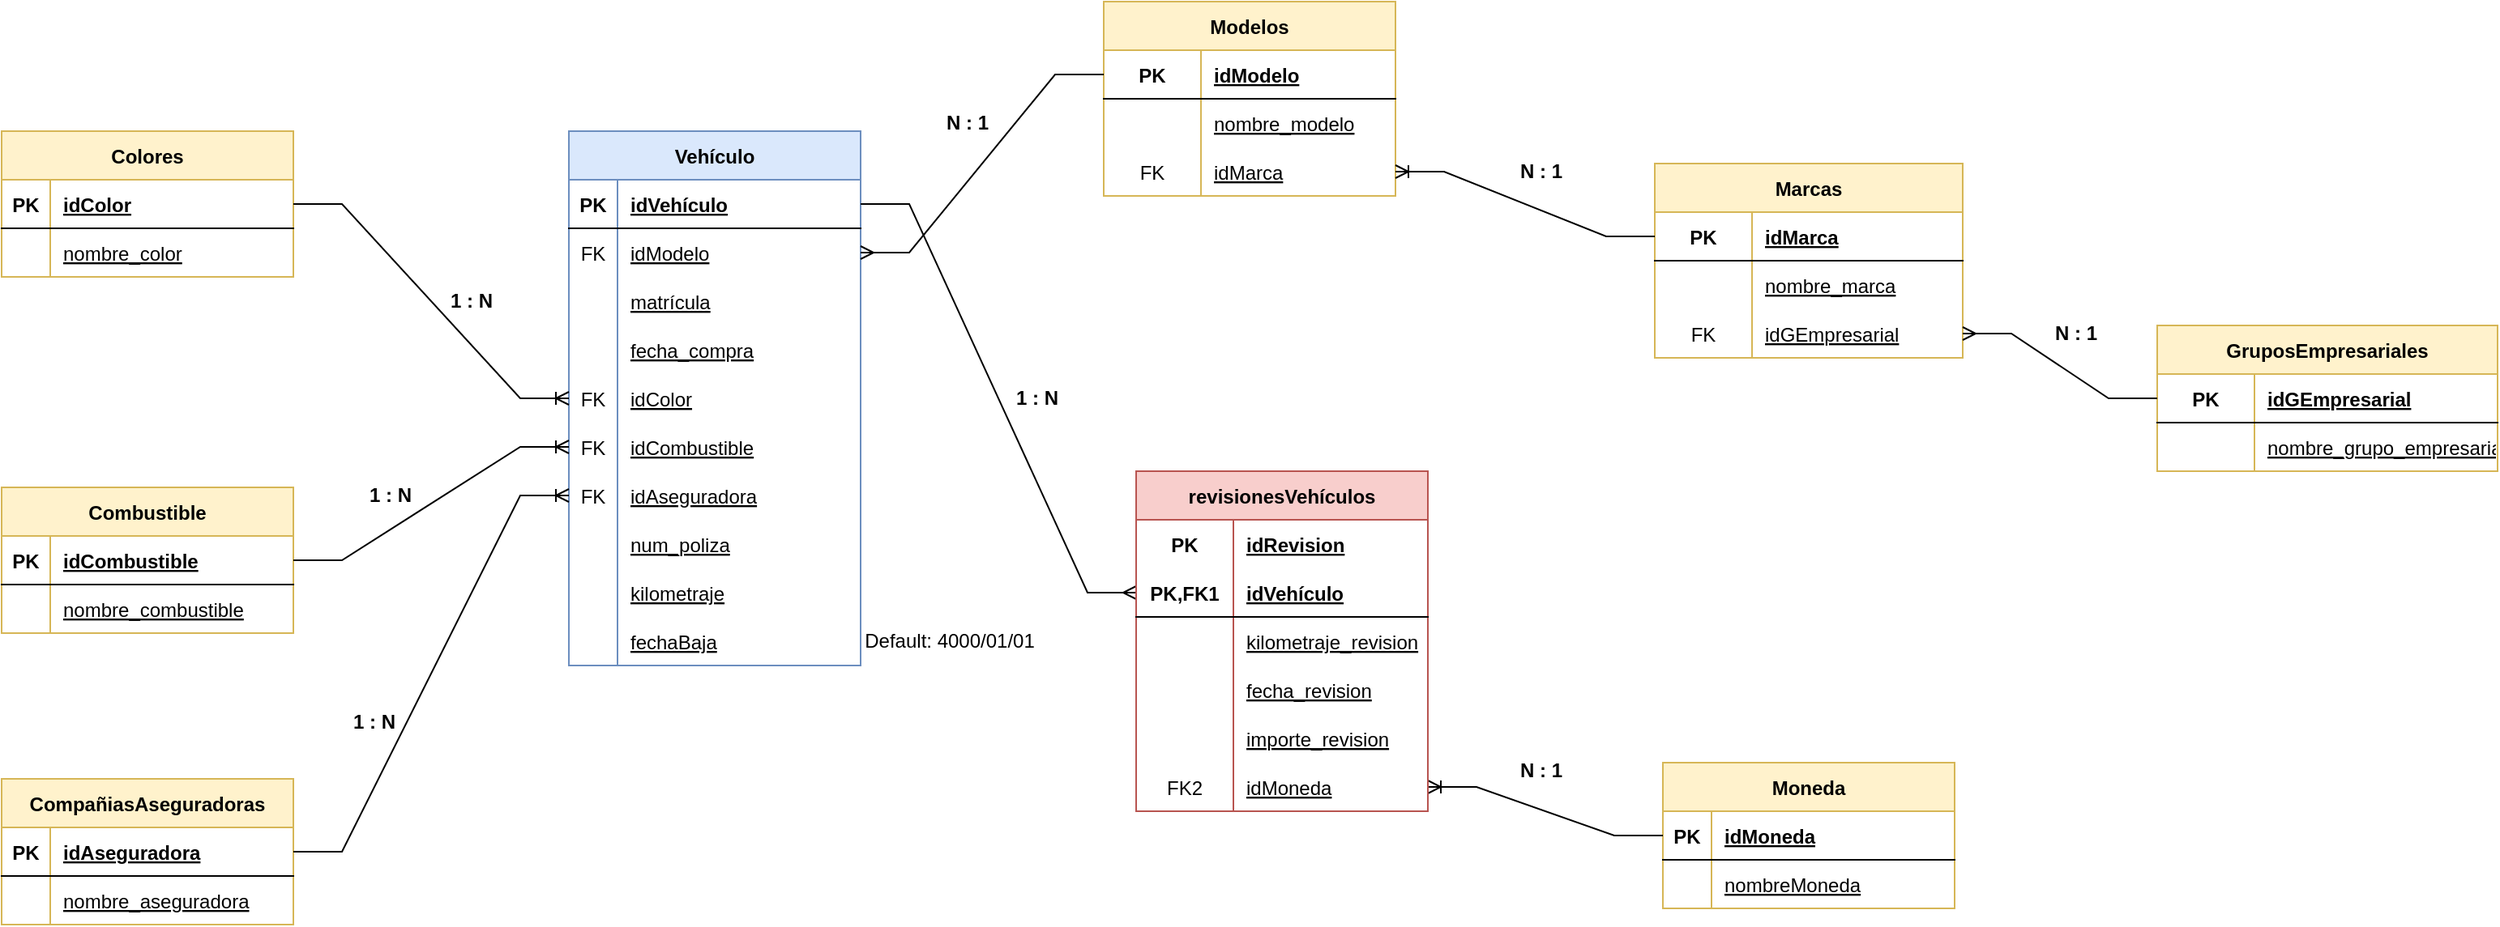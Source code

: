 <mxfile version="20.8.13" type="device"><diagram id="R2lEEEUBdFMjLlhIrx00" name="Modelo ER Practica NYE"><mxGraphModel dx="1887" dy="868" grid="1" gridSize="10" guides="1" tooltips="1" connect="1" arrows="1" fold="1" page="1" pageScale="1" pageWidth="1100" pageHeight="850" math="0" shadow="0" extFonts="Permanent Marker^https://fonts.googleapis.com/css?family=Permanent+Marker"><root><mxCell id="0"/><mxCell id="1" parent="0"/><mxCell id="CGxJKYUxnkA0Neemembx-1" value="Vehículo" style="shape=table;startSize=30;container=1;collapsible=1;childLayout=tableLayout;fixedRows=1;rowLines=0;fontStyle=1;align=center;resizeLast=1;fillColor=#dae8fc;strokeColor=#6c8ebf;" parent="1" vertex="1"><mxGeometry x="524" y="220" width="180" height="330" as="geometry"/></mxCell><mxCell id="CGxJKYUxnkA0Neemembx-2" value="" style="shape=tableRow;horizontal=0;startSize=0;swimlaneHead=0;swimlaneBody=0;fillColor=none;collapsible=0;dropTarget=0;points=[[0,0.5],[1,0.5]];portConstraint=eastwest;top=0;left=0;right=0;bottom=1;" parent="CGxJKYUxnkA0Neemembx-1" vertex="1"><mxGeometry y="30" width="180" height="30" as="geometry"/></mxCell><mxCell id="CGxJKYUxnkA0Neemembx-3" value="PK" style="shape=partialRectangle;connectable=0;fillColor=none;top=0;left=0;bottom=0;right=0;fontStyle=1;overflow=hidden;" parent="CGxJKYUxnkA0Neemembx-2" vertex="1"><mxGeometry width="30" height="30" as="geometry"><mxRectangle width="30" height="30" as="alternateBounds"/></mxGeometry></mxCell><mxCell id="CGxJKYUxnkA0Neemembx-4" value="idVehículo" style="shape=partialRectangle;connectable=0;fillColor=none;top=0;left=0;bottom=0;right=0;align=left;spacingLeft=6;fontStyle=5;overflow=hidden;" parent="CGxJKYUxnkA0Neemembx-2" vertex="1"><mxGeometry x="30" width="150" height="30" as="geometry"><mxRectangle width="150" height="30" as="alternateBounds"/></mxGeometry></mxCell><mxCell id="CGxJKYUxnkA0Neemembx-8" value="" style="shape=tableRow;horizontal=0;startSize=0;swimlaneHead=0;swimlaneBody=0;fillColor=none;collapsible=0;dropTarget=0;points=[[0,0.5],[1,0.5]];portConstraint=eastwest;top=0;left=0;right=0;bottom=0;" parent="CGxJKYUxnkA0Neemembx-1" vertex="1"><mxGeometry y="60" width="180" height="30" as="geometry"/></mxCell><mxCell id="CGxJKYUxnkA0Neemembx-9" value="FK" style="shape=partialRectangle;connectable=0;fillColor=none;top=0;left=0;bottom=0;right=0;editable=1;overflow=hidden;" parent="CGxJKYUxnkA0Neemembx-8" vertex="1"><mxGeometry width="30" height="30" as="geometry"><mxRectangle width="30" height="30" as="alternateBounds"/></mxGeometry></mxCell><mxCell id="CGxJKYUxnkA0Neemembx-10" value="idModelo" style="shape=partialRectangle;connectable=0;fillColor=none;top=0;left=0;bottom=0;right=0;align=left;spacingLeft=6;overflow=hidden;fontStyle=4" parent="CGxJKYUxnkA0Neemembx-8" vertex="1"><mxGeometry x="30" width="150" height="30" as="geometry"><mxRectangle width="150" height="30" as="alternateBounds"/></mxGeometry></mxCell><mxCell id="CGxJKYUxnkA0Neemembx-11" value="" style="shape=tableRow;horizontal=0;startSize=0;swimlaneHead=0;swimlaneBody=0;fillColor=none;collapsible=0;dropTarget=0;points=[[0,0.5],[1,0.5]];portConstraint=eastwest;top=0;left=0;right=0;bottom=0;" parent="CGxJKYUxnkA0Neemembx-1" vertex="1"><mxGeometry y="90" width="180" height="30" as="geometry"/></mxCell><mxCell id="CGxJKYUxnkA0Neemembx-12" value="" style="shape=partialRectangle;connectable=0;fillColor=none;top=0;left=0;bottom=0;right=0;editable=1;overflow=hidden;" parent="CGxJKYUxnkA0Neemembx-11" vertex="1"><mxGeometry width="30" height="30" as="geometry"><mxRectangle width="30" height="30" as="alternateBounds"/></mxGeometry></mxCell><mxCell id="CGxJKYUxnkA0Neemembx-13" value="matrícula" style="shape=partialRectangle;connectable=0;fillColor=none;top=0;left=0;bottom=0;right=0;align=left;spacingLeft=6;overflow=hidden;fontStyle=4" parent="CGxJKYUxnkA0Neemembx-11" vertex="1"><mxGeometry x="30" width="150" height="30" as="geometry"><mxRectangle width="150" height="30" as="alternateBounds"/></mxGeometry></mxCell><mxCell id="CGxJKYUxnkA0Neemembx-17" value="" style="shape=tableRow;horizontal=0;startSize=0;swimlaneHead=0;swimlaneBody=0;fillColor=none;collapsible=0;dropTarget=0;points=[[0,0.5],[1,0.5]];portConstraint=eastwest;top=0;left=0;right=0;bottom=0;" parent="CGxJKYUxnkA0Neemembx-1" vertex="1"><mxGeometry y="120" width="180" height="30" as="geometry"/></mxCell><mxCell id="CGxJKYUxnkA0Neemembx-18" value="" style="shape=partialRectangle;connectable=0;fillColor=none;top=0;left=0;bottom=0;right=0;editable=1;overflow=hidden;" parent="CGxJKYUxnkA0Neemembx-17" vertex="1"><mxGeometry width="30" height="30" as="geometry"><mxRectangle width="30" height="30" as="alternateBounds"/></mxGeometry></mxCell><mxCell id="CGxJKYUxnkA0Neemembx-19" value="fecha_compra" style="shape=partialRectangle;connectable=0;fillColor=none;top=0;left=0;bottom=0;right=0;align=left;spacingLeft=6;overflow=hidden;fontStyle=4" parent="CGxJKYUxnkA0Neemembx-17" vertex="1"><mxGeometry x="30" width="150" height="30" as="geometry"><mxRectangle width="150" height="30" as="alternateBounds"/></mxGeometry></mxCell><mxCell id="CGxJKYUxnkA0Neemembx-20" value="" style="shape=tableRow;horizontal=0;startSize=0;swimlaneHead=0;swimlaneBody=0;fillColor=none;collapsible=0;dropTarget=0;points=[[0,0.5],[1,0.5]];portConstraint=eastwest;top=0;left=0;right=0;bottom=0;" parent="CGxJKYUxnkA0Neemembx-1" vertex="1"><mxGeometry y="150" width="180" height="30" as="geometry"/></mxCell><mxCell id="CGxJKYUxnkA0Neemembx-21" value="FK" style="shape=partialRectangle;connectable=0;fillColor=none;top=0;left=0;bottom=0;right=0;editable=1;overflow=hidden;" parent="CGxJKYUxnkA0Neemembx-20" vertex="1"><mxGeometry width="30" height="30" as="geometry"><mxRectangle width="30" height="30" as="alternateBounds"/></mxGeometry></mxCell><mxCell id="CGxJKYUxnkA0Neemembx-22" value="idColor" style="shape=partialRectangle;connectable=0;fillColor=none;top=0;left=0;bottom=0;right=0;align=left;spacingLeft=6;overflow=hidden;fontStyle=4" parent="CGxJKYUxnkA0Neemembx-20" vertex="1"><mxGeometry x="30" width="150" height="30" as="geometry"><mxRectangle width="150" height="30" as="alternateBounds"/></mxGeometry></mxCell><mxCell id="CGxJKYUxnkA0Neemembx-23" value="" style="shape=tableRow;horizontal=0;startSize=0;swimlaneHead=0;swimlaneBody=0;fillColor=none;collapsible=0;dropTarget=0;points=[[0,0.5],[1,0.5]];portConstraint=eastwest;top=0;left=0;right=0;bottom=0;" parent="CGxJKYUxnkA0Neemembx-1" vertex="1"><mxGeometry y="180" width="180" height="30" as="geometry"/></mxCell><mxCell id="CGxJKYUxnkA0Neemembx-24" value="FK" style="shape=partialRectangle;connectable=0;fillColor=none;top=0;left=0;bottom=0;right=0;editable=1;overflow=hidden;" parent="CGxJKYUxnkA0Neemembx-23" vertex="1"><mxGeometry width="30" height="30" as="geometry"><mxRectangle width="30" height="30" as="alternateBounds"/></mxGeometry></mxCell><mxCell id="CGxJKYUxnkA0Neemembx-25" value="idCombustible" style="shape=partialRectangle;connectable=0;fillColor=none;top=0;left=0;bottom=0;right=0;align=left;spacingLeft=6;overflow=hidden;fontStyle=4" parent="CGxJKYUxnkA0Neemembx-23" vertex="1"><mxGeometry x="30" width="150" height="30" as="geometry"><mxRectangle width="150" height="30" as="alternateBounds"/></mxGeometry></mxCell><mxCell id="CGxJKYUxnkA0Neemembx-120" value="" style="shape=tableRow;horizontal=0;startSize=0;swimlaneHead=0;swimlaneBody=0;fillColor=none;collapsible=0;dropTarget=0;points=[[0,0.5],[1,0.5]];portConstraint=eastwest;top=0;left=0;right=0;bottom=0;" parent="CGxJKYUxnkA0Neemembx-1" vertex="1"><mxGeometry y="210" width="180" height="30" as="geometry"/></mxCell><mxCell id="CGxJKYUxnkA0Neemembx-121" value="FK" style="shape=partialRectangle;connectable=0;fillColor=none;top=0;left=0;bottom=0;right=0;editable=1;overflow=hidden;" parent="CGxJKYUxnkA0Neemembx-120" vertex="1"><mxGeometry width="30" height="30" as="geometry"><mxRectangle width="30" height="30" as="alternateBounds"/></mxGeometry></mxCell><mxCell id="CGxJKYUxnkA0Neemembx-122" value="idAseguradora" style="shape=partialRectangle;connectable=0;fillColor=none;top=0;left=0;bottom=0;right=0;align=left;spacingLeft=6;overflow=hidden;fontStyle=4" parent="CGxJKYUxnkA0Neemembx-120" vertex="1"><mxGeometry x="30" width="150" height="30" as="geometry"><mxRectangle width="150" height="30" as="alternateBounds"/></mxGeometry></mxCell><mxCell id="CGxJKYUxnkA0Neemembx-127" value="" style="shape=tableRow;horizontal=0;startSize=0;swimlaneHead=0;swimlaneBody=0;fillColor=none;collapsible=0;dropTarget=0;points=[[0,0.5],[1,0.5]];portConstraint=eastwest;top=0;left=0;right=0;bottom=0;" parent="CGxJKYUxnkA0Neemembx-1" vertex="1"><mxGeometry y="240" width="180" height="30" as="geometry"/></mxCell><mxCell id="CGxJKYUxnkA0Neemembx-128" value="" style="shape=partialRectangle;connectable=0;fillColor=none;top=0;left=0;bottom=0;right=0;editable=1;overflow=hidden;" parent="CGxJKYUxnkA0Neemembx-127" vertex="1"><mxGeometry width="30" height="30" as="geometry"><mxRectangle width="30" height="30" as="alternateBounds"/></mxGeometry></mxCell><mxCell id="CGxJKYUxnkA0Neemembx-129" value="num_poliza" style="shape=partialRectangle;connectable=0;fillColor=none;top=0;left=0;bottom=0;right=0;align=left;spacingLeft=6;overflow=hidden;fontStyle=4" parent="CGxJKYUxnkA0Neemembx-127" vertex="1"><mxGeometry x="30" width="150" height="30" as="geometry"><mxRectangle width="150" height="30" as="alternateBounds"/></mxGeometry></mxCell><mxCell id="CGxJKYUxnkA0Neemembx-130" value="" style="shape=tableRow;horizontal=0;startSize=0;swimlaneHead=0;swimlaneBody=0;fillColor=none;collapsible=0;dropTarget=0;points=[[0,0.5],[1,0.5]];portConstraint=eastwest;top=0;left=0;right=0;bottom=0;" parent="CGxJKYUxnkA0Neemembx-1" vertex="1"><mxGeometry y="270" width="180" height="30" as="geometry"/></mxCell><mxCell id="CGxJKYUxnkA0Neemembx-131" value="" style="shape=partialRectangle;connectable=0;fillColor=none;top=0;left=0;bottom=0;right=0;editable=1;overflow=hidden;" parent="CGxJKYUxnkA0Neemembx-130" vertex="1"><mxGeometry width="30" height="30" as="geometry"><mxRectangle width="30" height="30" as="alternateBounds"/></mxGeometry></mxCell><mxCell id="CGxJKYUxnkA0Neemembx-132" value="kilometraje" style="shape=partialRectangle;connectable=0;fillColor=none;top=0;left=0;bottom=0;right=0;align=left;spacingLeft=6;overflow=hidden;fontStyle=4" parent="CGxJKYUxnkA0Neemembx-130" vertex="1"><mxGeometry x="30" width="150" height="30" as="geometry"><mxRectangle width="150" height="30" as="alternateBounds"/></mxGeometry></mxCell><mxCell id="roTOVdRCS8h-il5NeyNo-7" value="" style="shape=tableRow;horizontal=0;startSize=0;swimlaneHead=0;swimlaneBody=0;fillColor=none;collapsible=0;dropTarget=0;points=[[0,0.5],[1,0.5]];portConstraint=eastwest;top=0;left=0;right=0;bottom=0;" parent="CGxJKYUxnkA0Neemembx-1" vertex="1"><mxGeometry y="300" width="180" height="30" as="geometry"/></mxCell><mxCell id="roTOVdRCS8h-il5NeyNo-8" value="" style="shape=partialRectangle;connectable=0;fillColor=none;top=0;left=0;bottom=0;right=0;editable=1;overflow=hidden;" parent="roTOVdRCS8h-il5NeyNo-7" vertex="1"><mxGeometry width="30" height="30" as="geometry"><mxRectangle width="30" height="30" as="alternateBounds"/></mxGeometry></mxCell><mxCell id="roTOVdRCS8h-il5NeyNo-9" value="fechaBaja" style="shape=partialRectangle;connectable=0;fillColor=none;top=0;left=0;bottom=0;right=0;align=left;spacingLeft=6;overflow=hidden;fontStyle=4" parent="roTOVdRCS8h-il5NeyNo-7" vertex="1"><mxGeometry x="30" width="150" height="30" as="geometry"><mxRectangle width="150" height="30" as="alternateBounds"/></mxGeometry></mxCell><mxCell id="CGxJKYUxnkA0Neemembx-26" value="Marcas" style="shape=table;startSize=30;container=1;collapsible=1;childLayout=tableLayout;fixedRows=1;rowLines=0;fontStyle=1;align=center;resizeLast=1;fillColor=#fff2cc;strokeColor=#d6b656;" parent="1" vertex="1"><mxGeometry x="1194" y="240" width="190" height="120" as="geometry"/></mxCell><mxCell id="CGxJKYUxnkA0Neemembx-27" value="" style="shape=tableRow;horizontal=0;startSize=0;swimlaneHead=0;swimlaneBody=0;fillColor=none;collapsible=0;dropTarget=0;points=[[0,0.5],[1,0.5]];portConstraint=eastwest;top=0;left=0;right=0;bottom=1;" parent="CGxJKYUxnkA0Neemembx-26" vertex="1"><mxGeometry y="30" width="190" height="30" as="geometry"/></mxCell><mxCell id="CGxJKYUxnkA0Neemembx-28" value="PK" style="shape=partialRectangle;connectable=0;fillColor=none;top=0;left=0;bottom=0;right=0;fontStyle=1;overflow=hidden;" parent="CGxJKYUxnkA0Neemembx-27" vertex="1"><mxGeometry width="60" height="30" as="geometry"><mxRectangle width="60" height="30" as="alternateBounds"/></mxGeometry></mxCell><mxCell id="CGxJKYUxnkA0Neemembx-29" value="idMarca" style="shape=partialRectangle;connectable=0;fillColor=none;top=0;left=0;bottom=0;right=0;align=left;spacingLeft=6;fontStyle=5;overflow=hidden;" parent="CGxJKYUxnkA0Neemembx-27" vertex="1"><mxGeometry x="60" width="130" height="30" as="geometry"><mxRectangle width="130" height="30" as="alternateBounds"/></mxGeometry></mxCell><mxCell id="CGxJKYUxnkA0Neemembx-30" value="" style="shape=tableRow;horizontal=0;startSize=0;swimlaneHead=0;swimlaneBody=0;fillColor=none;collapsible=0;dropTarget=0;points=[[0,0.5],[1,0.5]];portConstraint=eastwest;top=0;left=0;right=0;bottom=0;" parent="CGxJKYUxnkA0Neemembx-26" vertex="1"><mxGeometry y="60" width="190" height="30" as="geometry"/></mxCell><mxCell id="CGxJKYUxnkA0Neemembx-31" value="" style="shape=partialRectangle;connectable=0;fillColor=none;top=0;left=0;bottom=0;right=0;editable=1;overflow=hidden;" parent="CGxJKYUxnkA0Neemembx-30" vertex="1"><mxGeometry width="60" height="30" as="geometry"><mxRectangle width="60" height="30" as="alternateBounds"/></mxGeometry></mxCell><mxCell id="CGxJKYUxnkA0Neemembx-32" value="nombre_marca" style="shape=partialRectangle;connectable=0;fillColor=none;top=0;left=0;bottom=0;right=0;align=left;spacingLeft=6;overflow=hidden;fontStyle=4" parent="CGxJKYUxnkA0Neemembx-30" vertex="1"><mxGeometry x="60" width="130" height="30" as="geometry"><mxRectangle width="130" height="30" as="alternateBounds"/></mxGeometry></mxCell><mxCell id="roTOVdRCS8h-il5NeyNo-2" value="" style="shape=tableRow;horizontal=0;startSize=0;swimlaneHead=0;swimlaneBody=0;fillColor=none;collapsible=0;dropTarget=0;points=[[0,0.5],[1,0.5]];portConstraint=eastwest;top=0;left=0;right=0;bottom=0;" parent="CGxJKYUxnkA0Neemembx-26" vertex="1"><mxGeometry y="90" width="190" height="30" as="geometry"/></mxCell><mxCell id="roTOVdRCS8h-il5NeyNo-3" value="FK" style="shape=partialRectangle;connectable=0;fillColor=none;top=0;left=0;bottom=0;right=0;editable=1;overflow=hidden;" parent="roTOVdRCS8h-il5NeyNo-2" vertex="1"><mxGeometry width="60" height="30" as="geometry"><mxRectangle width="60" height="30" as="alternateBounds"/></mxGeometry></mxCell><mxCell id="roTOVdRCS8h-il5NeyNo-4" value="idGEmpresarial" style="shape=partialRectangle;connectable=0;fillColor=none;top=0;left=0;bottom=0;right=0;align=left;spacingLeft=6;overflow=hidden;fontStyle=4" parent="roTOVdRCS8h-il5NeyNo-2" vertex="1"><mxGeometry x="60" width="130" height="30" as="geometry"><mxRectangle width="130" height="30" as="alternateBounds"/></mxGeometry></mxCell><mxCell id="CGxJKYUxnkA0Neemembx-39" value="Colores" style="shape=table;startSize=30;container=1;collapsible=1;childLayout=tableLayout;fixedRows=1;rowLines=0;fontStyle=1;align=center;resizeLast=1;fillColor=#fff2cc;strokeColor=#d6b656;" parent="1" vertex="1"><mxGeometry x="174" y="220" width="180" height="90" as="geometry"/></mxCell><mxCell id="CGxJKYUxnkA0Neemembx-40" value="" style="shape=tableRow;horizontal=0;startSize=0;swimlaneHead=0;swimlaneBody=0;fillColor=none;collapsible=0;dropTarget=0;points=[[0,0.5],[1,0.5]];portConstraint=eastwest;top=0;left=0;right=0;bottom=1;" parent="CGxJKYUxnkA0Neemembx-39" vertex="1"><mxGeometry y="30" width="180" height="30" as="geometry"/></mxCell><mxCell id="CGxJKYUxnkA0Neemembx-41" value="PK" style="shape=partialRectangle;connectable=0;fillColor=none;top=0;left=0;bottom=0;right=0;fontStyle=1;overflow=hidden;" parent="CGxJKYUxnkA0Neemembx-40" vertex="1"><mxGeometry width="30" height="30" as="geometry"><mxRectangle width="30" height="30" as="alternateBounds"/></mxGeometry></mxCell><mxCell id="CGxJKYUxnkA0Neemembx-42" value="idColor" style="shape=partialRectangle;connectable=0;fillColor=none;top=0;left=0;bottom=0;right=0;align=left;spacingLeft=6;fontStyle=5;overflow=hidden;" parent="CGxJKYUxnkA0Neemembx-40" vertex="1"><mxGeometry x="30" width="150" height="30" as="geometry"><mxRectangle width="150" height="30" as="alternateBounds"/></mxGeometry></mxCell><mxCell id="CGxJKYUxnkA0Neemembx-43" value="" style="shape=tableRow;horizontal=0;startSize=0;swimlaneHead=0;swimlaneBody=0;fillColor=none;collapsible=0;dropTarget=0;points=[[0,0.5],[1,0.5]];portConstraint=eastwest;top=0;left=0;right=0;bottom=0;" parent="CGxJKYUxnkA0Neemembx-39" vertex="1"><mxGeometry y="60" width="180" height="30" as="geometry"/></mxCell><mxCell id="CGxJKYUxnkA0Neemembx-44" value="" style="shape=partialRectangle;connectable=0;fillColor=none;top=0;left=0;bottom=0;right=0;editable=1;overflow=hidden;" parent="CGxJKYUxnkA0Neemembx-43" vertex="1"><mxGeometry width="30" height="30" as="geometry"><mxRectangle width="30" height="30" as="alternateBounds"/></mxGeometry></mxCell><mxCell id="CGxJKYUxnkA0Neemembx-45" value="nombre_color" style="shape=partialRectangle;connectable=0;fillColor=none;top=0;left=0;bottom=0;right=0;align=left;spacingLeft=6;overflow=hidden;fontStyle=4" parent="CGxJKYUxnkA0Neemembx-43" vertex="1"><mxGeometry x="30" width="150" height="30" as="geometry"><mxRectangle width="150" height="30" as="alternateBounds"/></mxGeometry></mxCell><mxCell id="CGxJKYUxnkA0Neemembx-52" value="Modelos" style="shape=table;startSize=30;container=1;collapsible=1;childLayout=tableLayout;fixedRows=1;rowLines=0;fontStyle=1;align=center;resizeLast=1;fillColor=#fff2cc;strokeColor=#d6b656;" parent="1" vertex="1"><mxGeometry x="854" y="140" width="180" height="120" as="geometry"/></mxCell><mxCell id="CGxJKYUxnkA0Neemembx-56" value="" style="shape=tableRow;horizontal=0;startSize=0;swimlaneHead=0;swimlaneBody=0;fillColor=none;collapsible=0;dropTarget=0;points=[[0,0.5],[1,0.5]];portConstraint=eastwest;top=0;left=0;right=0;bottom=1;" parent="CGxJKYUxnkA0Neemembx-52" vertex="1"><mxGeometry y="30" width="180" height="30" as="geometry"/></mxCell><mxCell id="CGxJKYUxnkA0Neemembx-57" value="PK" style="shape=partialRectangle;connectable=0;fillColor=none;top=0;left=0;bottom=0;right=0;fontStyle=1;overflow=hidden;" parent="CGxJKYUxnkA0Neemembx-56" vertex="1"><mxGeometry width="60" height="30" as="geometry"><mxRectangle width="60" height="30" as="alternateBounds"/></mxGeometry></mxCell><mxCell id="CGxJKYUxnkA0Neemembx-58" value="idModelo" style="shape=partialRectangle;connectable=0;fillColor=none;top=0;left=0;bottom=0;right=0;align=left;spacingLeft=6;fontStyle=5;overflow=hidden;" parent="CGxJKYUxnkA0Neemembx-56" vertex="1"><mxGeometry x="60" width="120" height="30" as="geometry"><mxRectangle width="120" height="30" as="alternateBounds"/></mxGeometry></mxCell><mxCell id="CGxJKYUxnkA0Neemembx-62" value="" style="shape=tableRow;horizontal=0;startSize=0;swimlaneHead=0;swimlaneBody=0;fillColor=none;collapsible=0;dropTarget=0;points=[[0,0.5],[1,0.5]];portConstraint=eastwest;top=0;left=0;right=0;bottom=0;" parent="CGxJKYUxnkA0Neemembx-52" vertex="1"><mxGeometry y="60" width="180" height="30" as="geometry"/></mxCell><mxCell id="CGxJKYUxnkA0Neemembx-63" value="" style="shape=partialRectangle;connectable=0;fillColor=none;top=0;left=0;bottom=0;right=0;editable=1;overflow=hidden;" parent="CGxJKYUxnkA0Neemembx-62" vertex="1"><mxGeometry width="60" height="30" as="geometry"><mxRectangle width="60" height="30" as="alternateBounds"/></mxGeometry></mxCell><mxCell id="CGxJKYUxnkA0Neemembx-64" value="nombre_modelo" style="shape=partialRectangle;connectable=0;fillColor=none;top=0;left=0;bottom=0;right=0;align=left;spacingLeft=6;overflow=hidden;fontStyle=4" parent="CGxJKYUxnkA0Neemembx-62" vertex="1"><mxGeometry x="60" width="120" height="30" as="geometry"><mxRectangle width="120" height="30" as="alternateBounds"/></mxGeometry></mxCell><mxCell id="roTOVdRCS8h-il5NeyNo-10" value="" style="shape=tableRow;horizontal=0;startSize=0;swimlaneHead=0;swimlaneBody=0;fillColor=none;collapsible=0;dropTarget=0;points=[[0,0.5],[1,0.5]];portConstraint=eastwest;top=0;left=0;right=0;bottom=0;" parent="CGxJKYUxnkA0Neemembx-52" vertex="1"><mxGeometry y="90" width="180" height="30" as="geometry"/></mxCell><mxCell id="roTOVdRCS8h-il5NeyNo-11" value="FK" style="shape=partialRectangle;connectable=0;fillColor=none;top=0;left=0;bottom=0;right=0;editable=1;overflow=hidden;" parent="roTOVdRCS8h-il5NeyNo-10" vertex="1"><mxGeometry width="60" height="30" as="geometry"><mxRectangle width="60" height="30" as="alternateBounds"/></mxGeometry></mxCell><mxCell id="roTOVdRCS8h-il5NeyNo-12" value="idMarca" style="shape=partialRectangle;connectable=0;fillColor=none;top=0;left=0;bottom=0;right=0;align=left;spacingLeft=6;overflow=hidden;fontStyle=4" parent="roTOVdRCS8h-il5NeyNo-10" vertex="1"><mxGeometry x="60" width="120" height="30" as="geometry"><mxRectangle width="120" height="30" as="alternateBounds"/></mxGeometry></mxCell><mxCell id="CGxJKYUxnkA0Neemembx-81" value="" style="edgeStyle=entityRelationEdgeStyle;fontSize=12;html=1;endArrow=ERoneToMany;rounded=0;entryX=0;entryY=0.5;entryDx=0;entryDy=0;exitX=1;exitY=0.5;exitDx=0;exitDy=0;" parent="1" source="CGxJKYUxnkA0Neemembx-40" target="CGxJKYUxnkA0Neemembx-20" edge="1"><mxGeometry width="100" height="100" relative="1" as="geometry"><mxPoint x="374" y="470" as="sourcePoint"/><mxPoint x="474" y="370" as="targetPoint"/></mxGeometry></mxCell><mxCell id="CGxJKYUxnkA0Neemembx-82" value="&lt;b&gt;1 : N&lt;/b&gt;" style="text;html=1;strokeColor=none;fillColor=none;align=center;verticalAlign=middle;whiteSpace=wrap;rounded=0;" parent="1" vertex="1"><mxGeometry x="434" y="310" width="60" height="30" as="geometry"/></mxCell><mxCell id="CGxJKYUxnkA0Neemembx-83" value="&lt;b&gt;N : 1&lt;/b&gt;" style="text;html=1;strokeColor=none;fillColor=none;align=center;verticalAlign=middle;whiteSpace=wrap;rounded=0;" parent="1" vertex="1"><mxGeometry x="1094" y="230" width="60" height="30" as="geometry"/></mxCell><mxCell id="CGxJKYUxnkA0Neemembx-86" value="" style="edgeStyle=entityRelationEdgeStyle;fontSize=12;html=1;endArrow=ERoneToMany;rounded=0;exitX=0;exitY=0.5;exitDx=0;exitDy=0;entryX=1;entryY=0.5;entryDx=0;entryDy=0;" parent="1" source="CGxJKYUxnkA0Neemembx-27" target="roTOVdRCS8h-il5NeyNo-10" edge="1"><mxGeometry width="100" height="100" relative="1" as="geometry"><mxPoint x="1272.86" y="297.9" as="sourcePoint"/><mxPoint x="1034.0" y="185" as="targetPoint"/></mxGeometry></mxCell><mxCell id="CGxJKYUxnkA0Neemembx-89" value="Combustible" style="shape=table;startSize=30;container=1;collapsible=1;childLayout=tableLayout;fixedRows=1;rowLines=0;fontStyle=1;align=center;resizeLast=1;fillColor=#fff2cc;strokeColor=#d6b656;" parent="1" vertex="1"><mxGeometry x="174" y="440" width="180" height="90" as="geometry"/></mxCell><mxCell id="CGxJKYUxnkA0Neemembx-90" value="" style="shape=tableRow;horizontal=0;startSize=0;swimlaneHead=0;swimlaneBody=0;fillColor=none;collapsible=0;dropTarget=0;points=[[0,0.5],[1,0.5]];portConstraint=eastwest;top=0;left=0;right=0;bottom=1;" parent="CGxJKYUxnkA0Neemembx-89" vertex="1"><mxGeometry y="30" width="180" height="30" as="geometry"/></mxCell><mxCell id="CGxJKYUxnkA0Neemembx-91" value="PK" style="shape=partialRectangle;connectable=0;fillColor=none;top=0;left=0;bottom=0;right=0;fontStyle=1;overflow=hidden;" parent="CGxJKYUxnkA0Neemembx-90" vertex="1"><mxGeometry width="30" height="30" as="geometry"><mxRectangle width="30" height="30" as="alternateBounds"/></mxGeometry></mxCell><mxCell id="CGxJKYUxnkA0Neemembx-92" value="idCombustible" style="shape=partialRectangle;connectable=0;fillColor=none;top=0;left=0;bottom=0;right=0;align=left;spacingLeft=6;fontStyle=5;overflow=hidden;" parent="CGxJKYUxnkA0Neemembx-90" vertex="1"><mxGeometry x="30" width="150" height="30" as="geometry"><mxRectangle width="150" height="30" as="alternateBounds"/></mxGeometry></mxCell><mxCell id="CGxJKYUxnkA0Neemembx-93" value="" style="shape=tableRow;horizontal=0;startSize=0;swimlaneHead=0;swimlaneBody=0;fillColor=none;collapsible=0;dropTarget=0;points=[[0,0.5],[1,0.5]];portConstraint=eastwest;top=0;left=0;right=0;bottom=0;" parent="CGxJKYUxnkA0Neemembx-89" vertex="1"><mxGeometry y="60" width="180" height="30" as="geometry"/></mxCell><mxCell id="CGxJKYUxnkA0Neemembx-94" value="" style="shape=partialRectangle;connectable=0;fillColor=none;top=0;left=0;bottom=0;right=0;editable=1;overflow=hidden;" parent="CGxJKYUxnkA0Neemembx-93" vertex="1"><mxGeometry width="30" height="30" as="geometry"><mxRectangle width="30" height="30" as="alternateBounds"/></mxGeometry></mxCell><mxCell id="CGxJKYUxnkA0Neemembx-95" value="nombre_combustible" style="shape=partialRectangle;connectable=0;fillColor=none;top=0;left=0;bottom=0;right=0;align=left;spacingLeft=6;overflow=hidden;fontStyle=4" parent="CGxJKYUxnkA0Neemembx-93" vertex="1"><mxGeometry x="30" width="150" height="30" as="geometry"><mxRectangle width="150" height="30" as="alternateBounds"/></mxGeometry></mxCell><mxCell id="CGxJKYUxnkA0Neemembx-102" value="" style="edgeStyle=entityRelationEdgeStyle;fontSize=12;html=1;endArrow=ERoneToMany;rounded=0;entryX=0;entryY=0.5;entryDx=0;entryDy=0;exitX=1;exitY=0.5;exitDx=0;exitDy=0;" parent="1" source="CGxJKYUxnkA0Neemembx-90" target="CGxJKYUxnkA0Neemembx-23" edge="1"><mxGeometry width="100" height="100" relative="1" as="geometry"><mxPoint x="375.08" y="235.68" as="sourcePoint"/><mxPoint x="484" y="250" as="targetPoint"/></mxGeometry></mxCell><mxCell id="CGxJKYUxnkA0Neemembx-103" value="&lt;b&gt;1 : N&lt;/b&gt;" style="text;html=1;strokeColor=none;fillColor=none;align=center;verticalAlign=middle;whiteSpace=wrap;rounded=0;" parent="1" vertex="1"><mxGeometry x="384" y="430" width="60" height="30" as="geometry"/></mxCell><mxCell id="CGxJKYUxnkA0Neemembx-107" value="GruposEmpresariales" style="shape=table;startSize=30;container=1;collapsible=1;childLayout=tableLayout;fixedRows=1;rowLines=0;fontStyle=1;align=center;resizeLast=1;fillColor=#fff2cc;strokeColor=#d6b656;" parent="1" vertex="1"><mxGeometry x="1504" y="340" width="210" height="90" as="geometry"/></mxCell><mxCell id="CGxJKYUxnkA0Neemembx-108" value="" style="shape=tableRow;horizontal=0;startSize=0;swimlaneHead=0;swimlaneBody=0;fillColor=none;collapsible=0;dropTarget=0;points=[[0,0.5],[1,0.5]];portConstraint=eastwest;top=0;left=0;right=0;bottom=1;" parent="CGxJKYUxnkA0Neemembx-107" vertex="1"><mxGeometry y="30" width="210" height="30" as="geometry"/></mxCell><mxCell id="CGxJKYUxnkA0Neemembx-109" value="PK" style="shape=partialRectangle;connectable=0;fillColor=none;top=0;left=0;bottom=0;right=0;fontStyle=1;overflow=hidden;" parent="CGxJKYUxnkA0Neemembx-108" vertex="1"><mxGeometry width="60" height="30" as="geometry"><mxRectangle width="60" height="30" as="alternateBounds"/></mxGeometry></mxCell><mxCell id="CGxJKYUxnkA0Neemembx-110" value="idGEmpresarial" style="shape=partialRectangle;connectable=0;fillColor=none;top=0;left=0;bottom=0;right=0;align=left;spacingLeft=6;fontStyle=5;overflow=hidden;" parent="CGxJKYUxnkA0Neemembx-108" vertex="1"><mxGeometry x="60" width="150" height="30" as="geometry"><mxRectangle width="150" height="30" as="alternateBounds"/></mxGeometry></mxCell><mxCell id="CGxJKYUxnkA0Neemembx-111" value="" style="shape=tableRow;horizontal=0;startSize=0;swimlaneHead=0;swimlaneBody=0;fillColor=none;collapsible=0;dropTarget=0;points=[[0,0.5],[1,0.5]];portConstraint=eastwest;top=0;left=0;right=0;bottom=0;" parent="CGxJKYUxnkA0Neemembx-107" vertex="1"><mxGeometry y="60" width="210" height="30" as="geometry"/></mxCell><mxCell id="CGxJKYUxnkA0Neemembx-112" value="" style="shape=partialRectangle;connectable=0;fillColor=none;top=0;left=0;bottom=0;right=0;editable=1;overflow=hidden;" parent="CGxJKYUxnkA0Neemembx-111" vertex="1"><mxGeometry width="60" height="30" as="geometry"><mxRectangle width="60" height="30" as="alternateBounds"/></mxGeometry></mxCell><mxCell id="CGxJKYUxnkA0Neemembx-113" value="nombre_grupo_empresarial" style="shape=partialRectangle;connectable=0;fillColor=none;top=0;left=0;bottom=0;right=0;align=left;spacingLeft=6;overflow=hidden;fontStyle=4" parent="CGxJKYUxnkA0Neemembx-111" vertex="1"><mxGeometry x="60" width="150" height="30" as="geometry"><mxRectangle width="150" height="30" as="alternateBounds"/></mxGeometry></mxCell><mxCell id="CGxJKYUxnkA0Neemembx-133" value="CompañiasAseguradoras" style="shape=table;startSize=30;container=1;collapsible=1;childLayout=tableLayout;fixedRows=1;rowLines=0;fontStyle=1;align=center;resizeLast=1;fillColor=#fff2cc;strokeColor=#d6b656;" parent="1" vertex="1"><mxGeometry x="174" y="620" width="180" height="90" as="geometry"/></mxCell><mxCell id="CGxJKYUxnkA0Neemembx-134" value="" style="shape=tableRow;horizontal=0;startSize=0;swimlaneHead=0;swimlaneBody=0;fillColor=none;collapsible=0;dropTarget=0;points=[[0,0.5],[1,0.5]];portConstraint=eastwest;top=0;left=0;right=0;bottom=1;" parent="CGxJKYUxnkA0Neemembx-133" vertex="1"><mxGeometry y="30" width="180" height="30" as="geometry"/></mxCell><mxCell id="CGxJKYUxnkA0Neemembx-135" value="PK" style="shape=partialRectangle;connectable=0;fillColor=none;top=0;left=0;bottom=0;right=0;fontStyle=1;overflow=hidden;" parent="CGxJKYUxnkA0Neemembx-134" vertex="1"><mxGeometry width="30" height="30" as="geometry"><mxRectangle width="30" height="30" as="alternateBounds"/></mxGeometry></mxCell><mxCell id="CGxJKYUxnkA0Neemembx-136" value="idAseguradora" style="shape=partialRectangle;connectable=0;fillColor=none;top=0;left=0;bottom=0;right=0;align=left;spacingLeft=6;fontStyle=5;overflow=hidden;" parent="CGxJKYUxnkA0Neemembx-134" vertex="1"><mxGeometry x="30" width="150" height="30" as="geometry"><mxRectangle width="150" height="30" as="alternateBounds"/></mxGeometry></mxCell><mxCell id="CGxJKYUxnkA0Neemembx-137" value="" style="shape=tableRow;horizontal=0;startSize=0;swimlaneHead=0;swimlaneBody=0;fillColor=none;collapsible=0;dropTarget=0;points=[[0,0.5],[1,0.5]];portConstraint=eastwest;top=0;left=0;right=0;bottom=0;" parent="CGxJKYUxnkA0Neemembx-133" vertex="1"><mxGeometry y="60" width="180" height="30" as="geometry"/></mxCell><mxCell id="CGxJKYUxnkA0Neemembx-138" value="" style="shape=partialRectangle;connectable=0;fillColor=none;top=0;left=0;bottom=0;right=0;editable=1;overflow=hidden;" parent="CGxJKYUxnkA0Neemembx-137" vertex="1"><mxGeometry width="30" height="30" as="geometry"><mxRectangle width="30" height="30" as="alternateBounds"/></mxGeometry></mxCell><mxCell id="CGxJKYUxnkA0Neemembx-139" value="nombre_aseguradora" style="shape=partialRectangle;connectable=0;fillColor=none;top=0;left=0;bottom=0;right=0;align=left;spacingLeft=6;overflow=hidden;fontStyle=4" parent="CGxJKYUxnkA0Neemembx-137" vertex="1"><mxGeometry x="30" width="150" height="30" as="geometry"><mxRectangle width="150" height="30" as="alternateBounds"/></mxGeometry></mxCell><mxCell id="CGxJKYUxnkA0Neemembx-146" value="" style="edgeStyle=entityRelationEdgeStyle;fontSize=12;html=1;endArrow=ERoneToMany;rounded=0;entryX=0;entryY=0.5;entryDx=0;entryDy=0;exitX=1;exitY=0.5;exitDx=0;exitDy=0;" parent="1" source="CGxJKYUxnkA0Neemembx-134" target="CGxJKYUxnkA0Neemembx-120" edge="1"><mxGeometry width="100" height="100" relative="1" as="geometry"><mxPoint x="374" y="715" as="sourcePoint"/><mxPoint x="484" y="600" as="targetPoint"/></mxGeometry></mxCell><mxCell id="CGxJKYUxnkA0Neemembx-147" value="&lt;b&gt;1 : N&lt;/b&gt;" style="text;html=1;strokeColor=none;fillColor=none;align=center;verticalAlign=middle;whiteSpace=wrap;rounded=0;" parent="1" vertex="1"><mxGeometry x="374" y="570" width="60" height="30" as="geometry"/></mxCell><mxCell id="CGxJKYUxnkA0Neemembx-163" value="" style="edgeStyle=entityRelationEdgeStyle;fontSize=12;html=1;endArrow=ERmany;rounded=0;exitX=0;exitY=0.5;exitDx=0;exitDy=0;entryX=1;entryY=0.5;entryDx=0;entryDy=0;" parent="1" source="CGxJKYUxnkA0Neemembx-108" target="roTOVdRCS8h-il5NeyNo-2" edge="1"><mxGeometry width="100" height="100" relative="1" as="geometry"><mxPoint x="1344" y="530" as="sourcePoint"/><mxPoint x="1444" y="430" as="targetPoint"/></mxGeometry></mxCell><mxCell id="CGxJKYUxnkA0Neemembx-164" value="&lt;b&gt;N : 1&lt;/b&gt;" style="text;html=1;strokeColor=none;fillColor=none;align=center;verticalAlign=middle;whiteSpace=wrap;rounded=0;" parent="1" vertex="1"><mxGeometry x="1424" y="330" width="60" height="30" as="geometry"/></mxCell><mxCell id="CGxJKYUxnkA0Neemembx-194" value="" style="edgeStyle=entityRelationEdgeStyle;fontSize=12;html=1;endArrow=ERmany;rounded=0;exitX=1;exitY=0.5;exitDx=0;exitDy=0;entryX=0;entryY=0.5;entryDx=0;entryDy=0;" parent="1" source="CGxJKYUxnkA0Neemembx-2" target="roTOVdRCS8h-il5NeyNo-23" edge="1"><mxGeometry width="100" height="100" relative="1" as="geometry"><mxPoint x="624" y="880" as="sourcePoint"/><mxPoint x="824.0" y="655" as="targetPoint"/></mxGeometry></mxCell><mxCell id="CGxJKYUxnkA0Neemembx-195" value="&lt;b&gt;1 : N&lt;/b&gt;" style="text;html=1;strokeColor=none;fillColor=none;align=center;verticalAlign=middle;whiteSpace=wrap;rounded=0;" parent="1" vertex="1"><mxGeometry x="783" y="370" width="60" height="30" as="geometry"/></mxCell><mxCell id="CGxJKYUxnkA0Neemembx-199" value="Moneda" style="shape=table;startSize=30;container=1;collapsible=1;childLayout=tableLayout;fixedRows=1;rowLines=0;fontStyle=1;align=center;resizeLast=1;fillColor=#fff2cc;strokeColor=#d6b656;" parent="1" vertex="1"><mxGeometry x="1199" y="610" width="180" height="90" as="geometry"/></mxCell><mxCell id="CGxJKYUxnkA0Neemembx-200" value="" style="shape=tableRow;horizontal=0;startSize=0;swimlaneHead=0;swimlaneBody=0;fillColor=none;collapsible=0;dropTarget=0;points=[[0,0.5],[1,0.5]];portConstraint=eastwest;top=0;left=0;right=0;bottom=1;" parent="CGxJKYUxnkA0Neemembx-199" vertex="1"><mxGeometry y="30" width="180" height="30" as="geometry"/></mxCell><mxCell id="CGxJKYUxnkA0Neemembx-201" value="PK" style="shape=partialRectangle;connectable=0;fillColor=none;top=0;left=0;bottom=0;right=0;fontStyle=1;overflow=hidden;" parent="CGxJKYUxnkA0Neemembx-200" vertex="1"><mxGeometry width="30" height="30" as="geometry"><mxRectangle width="30" height="30" as="alternateBounds"/></mxGeometry></mxCell><mxCell id="CGxJKYUxnkA0Neemembx-202" value="idMoneda" style="shape=partialRectangle;connectable=0;fillColor=none;top=0;left=0;bottom=0;right=0;align=left;spacingLeft=6;fontStyle=5;overflow=hidden;" parent="CGxJKYUxnkA0Neemembx-200" vertex="1"><mxGeometry x="30" width="150" height="30" as="geometry"><mxRectangle width="150" height="30" as="alternateBounds"/></mxGeometry></mxCell><mxCell id="CGxJKYUxnkA0Neemembx-203" value="" style="shape=tableRow;horizontal=0;startSize=0;swimlaneHead=0;swimlaneBody=0;fillColor=none;collapsible=0;dropTarget=0;points=[[0,0.5],[1,0.5]];portConstraint=eastwest;top=0;left=0;right=0;bottom=0;" parent="CGxJKYUxnkA0Neemembx-199" vertex="1"><mxGeometry y="60" width="180" height="30" as="geometry"/></mxCell><mxCell id="CGxJKYUxnkA0Neemembx-204" value="" style="shape=partialRectangle;connectable=0;fillColor=none;top=0;left=0;bottom=0;right=0;editable=1;overflow=hidden;" parent="CGxJKYUxnkA0Neemembx-203" vertex="1"><mxGeometry width="30" height="30" as="geometry"><mxRectangle width="30" height="30" as="alternateBounds"/></mxGeometry></mxCell><mxCell id="CGxJKYUxnkA0Neemembx-205" value="nombreMoneda" style="shape=partialRectangle;connectable=0;fillColor=none;top=0;left=0;bottom=0;right=0;align=left;spacingLeft=6;overflow=hidden;fontStyle=4" parent="CGxJKYUxnkA0Neemembx-203" vertex="1"><mxGeometry x="30" width="150" height="30" as="geometry"><mxRectangle width="150" height="30" as="alternateBounds"/></mxGeometry></mxCell><mxCell id="CGxJKYUxnkA0Neemembx-206" value="&lt;b&gt;N : 1&lt;/b&gt;" style="text;html=1;strokeColor=none;fillColor=none;align=center;verticalAlign=middle;whiteSpace=wrap;rounded=0;" parent="1" vertex="1"><mxGeometry x="1094" y="600" width="60" height="30" as="geometry"/></mxCell><mxCell id="CGxJKYUxnkA0Neemembx-207" value="" style="edgeStyle=entityRelationEdgeStyle;fontSize=12;html=1;endArrow=ERoneToMany;rounded=0;exitX=0;exitY=0.5;exitDx=0;exitDy=0;entryX=1;entryY=0.5;entryDx=0;entryDy=0;" parent="1" source="CGxJKYUxnkA0Neemembx-200" target="roTOVdRCS8h-il5NeyNo-35" edge="1"><mxGeometry width="100" height="100" relative="1" as="geometry"><mxPoint x="814.0" y="695" as="sourcePoint"/><mxPoint x="1004.0" y="775" as="targetPoint"/></mxGeometry></mxCell><mxCell id="CGxJKYUxnkA0Neemembx-208" value="" style="edgeStyle=entityRelationEdgeStyle;fontSize=12;html=1;endArrow=ERmany;rounded=0;entryX=1;entryY=0.5;entryDx=0;entryDy=0;exitX=0;exitY=0.5;exitDx=0;exitDy=0;" parent="1" source="CGxJKYUxnkA0Neemembx-56" target="CGxJKYUxnkA0Neemembx-8" edge="1"><mxGeometry width="100" height="100" relative="1" as="geometry"><mxPoint x="914" y="200" as="sourcePoint"/><mxPoint x="1014" y="100" as="targetPoint"/></mxGeometry></mxCell><mxCell id="roTOVdRCS8h-il5NeyNo-19" value="revisionesVehículos" style="shape=table;startSize=30;container=1;collapsible=1;childLayout=tableLayout;fixedRows=1;rowLines=0;fontStyle=1;align=center;resizeLast=1;fillColor=#f8cecc;strokeColor=#b85450;" parent="1" vertex="1"><mxGeometry x="874" y="430" width="180" height="210" as="geometry"/></mxCell><mxCell id="roTOVdRCS8h-il5NeyNo-20" value="" style="shape=tableRow;horizontal=0;startSize=0;swimlaneHead=0;swimlaneBody=0;fillColor=none;collapsible=0;dropTarget=0;points=[[0,0.5],[1,0.5]];portConstraint=eastwest;top=0;left=0;right=0;bottom=0;" parent="roTOVdRCS8h-il5NeyNo-19" vertex="1"><mxGeometry y="30" width="180" height="30" as="geometry"/></mxCell><mxCell id="roTOVdRCS8h-il5NeyNo-21" value="PK" style="shape=partialRectangle;connectable=0;fillColor=none;top=0;left=0;bottom=0;right=0;fontStyle=1;overflow=hidden;" parent="roTOVdRCS8h-il5NeyNo-20" vertex="1"><mxGeometry width="60" height="30" as="geometry"><mxRectangle width="60" height="30" as="alternateBounds"/></mxGeometry></mxCell><mxCell id="roTOVdRCS8h-il5NeyNo-22" value="idRevision" style="shape=partialRectangle;connectable=0;fillColor=none;top=0;left=0;bottom=0;right=0;align=left;spacingLeft=6;fontStyle=5;overflow=hidden;" parent="roTOVdRCS8h-il5NeyNo-20" vertex="1"><mxGeometry x="60" width="120" height="30" as="geometry"><mxRectangle width="120" height="30" as="alternateBounds"/></mxGeometry></mxCell><mxCell id="roTOVdRCS8h-il5NeyNo-23" value="" style="shape=tableRow;horizontal=0;startSize=0;swimlaneHead=0;swimlaneBody=0;fillColor=none;collapsible=0;dropTarget=0;points=[[0,0.5],[1,0.5]];portConstraint=eastwest;top=0;left=0;right=0;bottom=1;" parent="roTOVdRCS8h-il5NeyNo-19" vertex="1"><mxGeometry y="60" width="180" height="30" as="geometry"/></mxCell><mxCell id="roTOVdRCS8h-il5NeyNo-24" value="PK,FK1" style="shape=partialRectangle;connectable=0;fillColor=none;top=0;left=0;bottom=0;right=0;fontStyle=1;overflow=hidden;" parent="roTOVdRCS8h-il5NeyNo-23" vertex="1"><mxGeometry width="60" height="30" as="geometry"><mxRectangle width="60" height="30" as="alternateBounds"/></mxGeometry></mxCell><mxCell id="roTOVdRCS8h-il5NeyNo-25" value="idVehículo" style="shape=partialRectangle;connectable=0;fillColor=none;top=0;left=0;bottom=0;right=0;align=left;spacingLeft=6;fontStyle=5;overflow=hidden;" parent="roTOVdRCS8h-il5NeyNo-23" vertex="1"><mxGeometry x="60" width="120" height="30" as="geometry"><mxRectangle width="120" height="30" as="alternateBounds"/></mxGeometry></mxCell><mxCell id="roTOVdRCS8h-il5NeyNo-26" value="" style="shape=tableRow;horizontal=0;startSize=0;swimlaneHead=0;swimlaneBody=0;fillColor=none;collapsible=0;dropTarget=0;points=[[0,0.5],[1,0.5]];portConstraint=eastwest;top=0;left=0;right=0;bottom=0;" parent="roTOVdRCS8h-il5NeyNo-19" vertex="1"><mxGeometry y="90" width="180" height="30" as="geometry"/></mxCell><mxCell id="roTOVdRCS8h-il5NeyNo-27" value="" style="shape=partialRectangle;connectable=0;fillColor=none;top=0;left=0;bottom=0;right=0;editable=1;overflow=hidden;" parent="roTOVdRCS8h-il5NeyNo-26" vertex="1"><mxGeometry width="60" height="30" as="geometry"><mxRectangle width="60" height="30" as="alternateBounds"/></mxGeometry></mxCell><mxCell id="roTOVdRCS8h-il5NeyNo-28" value="kilometraje_revision" style="shape=partialRectangle;connectable=0;fillColor=none;top=0;left=0;bottom=0;right=0;align=left;spacingLeft=6;overflow=hidden;fontStyle=4" parent="roTOVdRCS8h-il5NeyNo-26" vertex="1"><mxGeometry x="60" width="120" height="30" as="geometry"><mxRectangle width="120" height="30" as="alternateBounds"/></mxGeometry></mxCell><mxCell id="roTOVdRCS8h-il5NeyNo-29" value="" style="shape=tableRow;horizontal=0;startSize=0;swimlaneHead=0;swimlaneBody=0;fillColor=none;collapsible=0;dropTarget=0;points=[[0,0.5],[1,0.5]];portConstraint=eastwest;top=0;left=0;right=0;bottom=0;" parent="roTOVdRCS8h-il5NeyNo-19" vertex="1"><mxGeometry y="120" width="180" height="30" as="geometry"/></mxCell><mxCell id="roTOVdRCS8h-il5NeyNo-30" value="" style="shape=partialRectangle;connectable=0;fillColor=none;top=0;left=0;bottom=0;right=0;editable=1;overflow=hidden;" parent="roTOVdRCS8h-il5NeyNo-29" vertex="1"><mxGeometry width="60" height="30" as="geometry"><mxRectangle width="60" height="30" as="alternateBounds"/></mxGeometry></mxCell><mxCell id="roTOVdRCS8h-il5NeyNo-31" value="fecha_revision" style="shape=partialRectangle;connectable=0;fillColor=none;top=0;left=0;bottom=0;right=0;align=left;spacingLeft=6;overflow=hidden;fontStyle=4" parent="roTOVdRCS8h-il5NeyNo-29" vertex="1"><mxGeometry x="60" width="120" height="30" as="geometry"><mxRectangle width="120" height="30" as="alternateBounds"/></mxGeometry></mxCell><mxCell id="roTOVdRCS8h-il5NeyNo-32" value="" style="shape=tableRow;horizontal=0;startSize=0;swimlaneHead=0;swimlaneBody=0;fillColor=none;collapsible=0;dropTarget=0;points=[[0,0.5],[1,0.5]];portConstraint=eastwest;top=0;left=0;right=0;bottom=0;" parent="roTOVdRCS8h-il5NeyNo-19" vertex="1"><mxGeometry y="150" width="180" height="30" as="geometry"/></mxCell><mxCell id="roTOVdRCS8h-il5NeyNo-33" value="" style="shape=partialRectangle;connectable=0;fillColor=none;top=0;left=0;bottom=0;right=0;editable=1;overflow=hidden;" parent="roTOVdRCS8h-il5NeyNo-32" vertex="1"><mxGeometry width="60" height="30" as="geometry"><mxRectangle width="60" height="30" as="alternateBounds"/></mxGeometry></mxCell><mxCell id="roTOVdRCS8h-il5NeyNo-34" value="importe_revision" style="shape=partialRectangle;connectable=0;fillColor=none;top=0;left=0;bottom=0;right=0;align=left;spacingLeft=6;overflow=hidden;fontStyle=4" parent="roTOVdRCS8h-il5NeyNo-32" vertex="1"><mxGeometry x="60" width="120" height="30" as="geometry"><mxRectangle width="120" height="30" as="alternateBounds"/></mxGeometry></mxCell><mxCell id="roTOVdRCS8h-il5NeyNo-35" value="" style="shape=tableRow;horizontal=0;startSize=0;swimlaneHead=0;swimlaneBody=0;fillColor=none;collapsible=0;dropTarget=0;points=[[0,0.5],[1,0.5]];portConstraint=eastwest;top=0;left=0;right=0;bottom=0;" parent="roTOVdRCS8h-il5NeyNo-19" vertex="1"><mxGeometry y="180" width="180" height="30" as="geometry"/></mxCell><mxCell id="roTOVdRCS8h-il5NeyNo-36" value="FK2" style="shape=partialRectangle;connectable=0;fillColor=none;top=0;left=0;bottom=0;right=0;editable=1;overflow=hidden;" parent="roTOVdRCS8h-il5NeyNo-35" vertex="1"><mxGeometry width="60" height="30" as="geometry"><mxRectangle width="60" height="30" as="alternateBounds"/></mxGeometry></mxCell><mxCell id="roTOVdRCS8h-il5NeyNo-37" value="idMoneda" style="shape=partialRectangle;connectable=0;fillColor=none;top=0;left=0;bottom=0;right=0;align=left;spacingLeft=6;overflow=hidden;fontStyle=4" parent="roTOVdRCS8h-il5NeyNo-35" vertex="1"><mxGeometry x="60" width="120" height="30" as="geometry"><mxRectangle width="120" height="30" as="alternateBounds"/></mxGeometry></mxCell><mxCell id="eX2cxMKB6H9FSWxrScwu-1" value="&lt;b&gt;N : 1&lt;/b&gt;" style="text;html=1;strokeColor=none;fillColor=none;align=center;verticalAlign=middle;whiteSpace=wrap;rounded=0;" parent="1" vertex="1"><mxGeometry x="740" y="200" width="60" height="30" as="geometry"/></mxCell><mxCell id="NVutSLNJ42yDNJ-1LPJH-1" value="Default: 4000/01/01" style="text;html=1;strokeColor=none;fillColor=none;align=center;verticalAlign=middle;whiteSpace=wrap;rounded=0;" parent="1" vertex="1"><mxGeometry x="694" y="520" width="130" height="30" as="geometry"/></mxCell></root></mxGraphModel></diagram></mxfile>